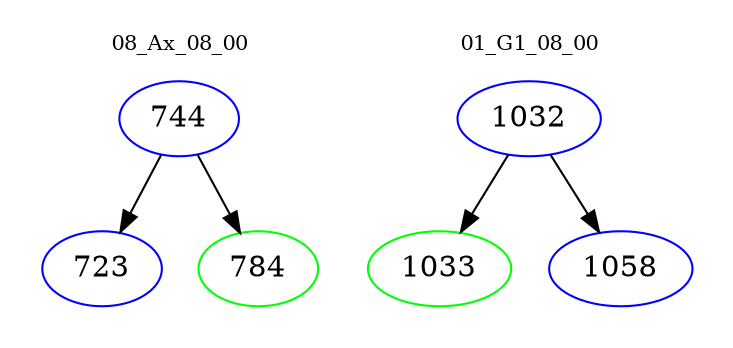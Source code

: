 digraph{
subgraph cluster_0 {
color = white
label = "08_Ax_08_00";
fontsize=10;
T0_744 [label="744", color="blue"]
T0_744 -> T0_723 [color="black"]
T0_723 [label="723", color="blue"]
T0_744 -> T0_784 [color="black"]
T0_784 [label="784", color="green"]
}
subgraph cluster_1 {
color = white
label = "01_G1_08_00";
fontsize=10;
T1_1032 [label="1032", color="blue"]
T1_1032 -> T1_1033 [color="black"]
T1_1033 [label="1033", color="green"]
T1_1032 -> T1_1058 [color="black"]
T1_1058 [label="1058", color="blue"]
}
}
